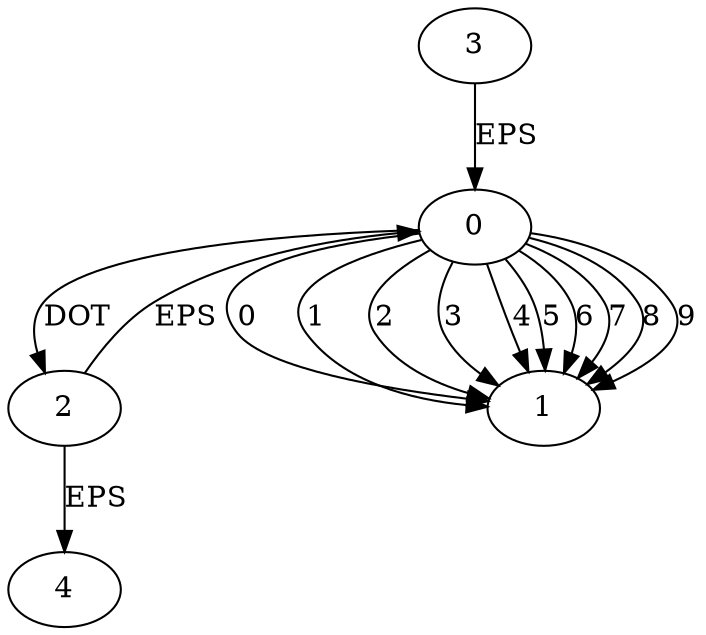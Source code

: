 digraph nfa{
3 -> 0 [label="EPS"];
2 -> 0 [label="EPS"];
2 -> 4 [label="EPS"];
0 -> 1 [label="0"];
0 -> 1 [label="1"];
0 -> 1 [label="2"];
0 -> 1 [label="3"];
0 -> 1 [label="4"];
0 -> 1 [label="5"];
0 -> 1 [label="6"];
0 -> 1 [label="7"];
0 -> 1 [label="8"];
0 -> 1 [label="9"];
0 -> 2 [label="DOT"];
}